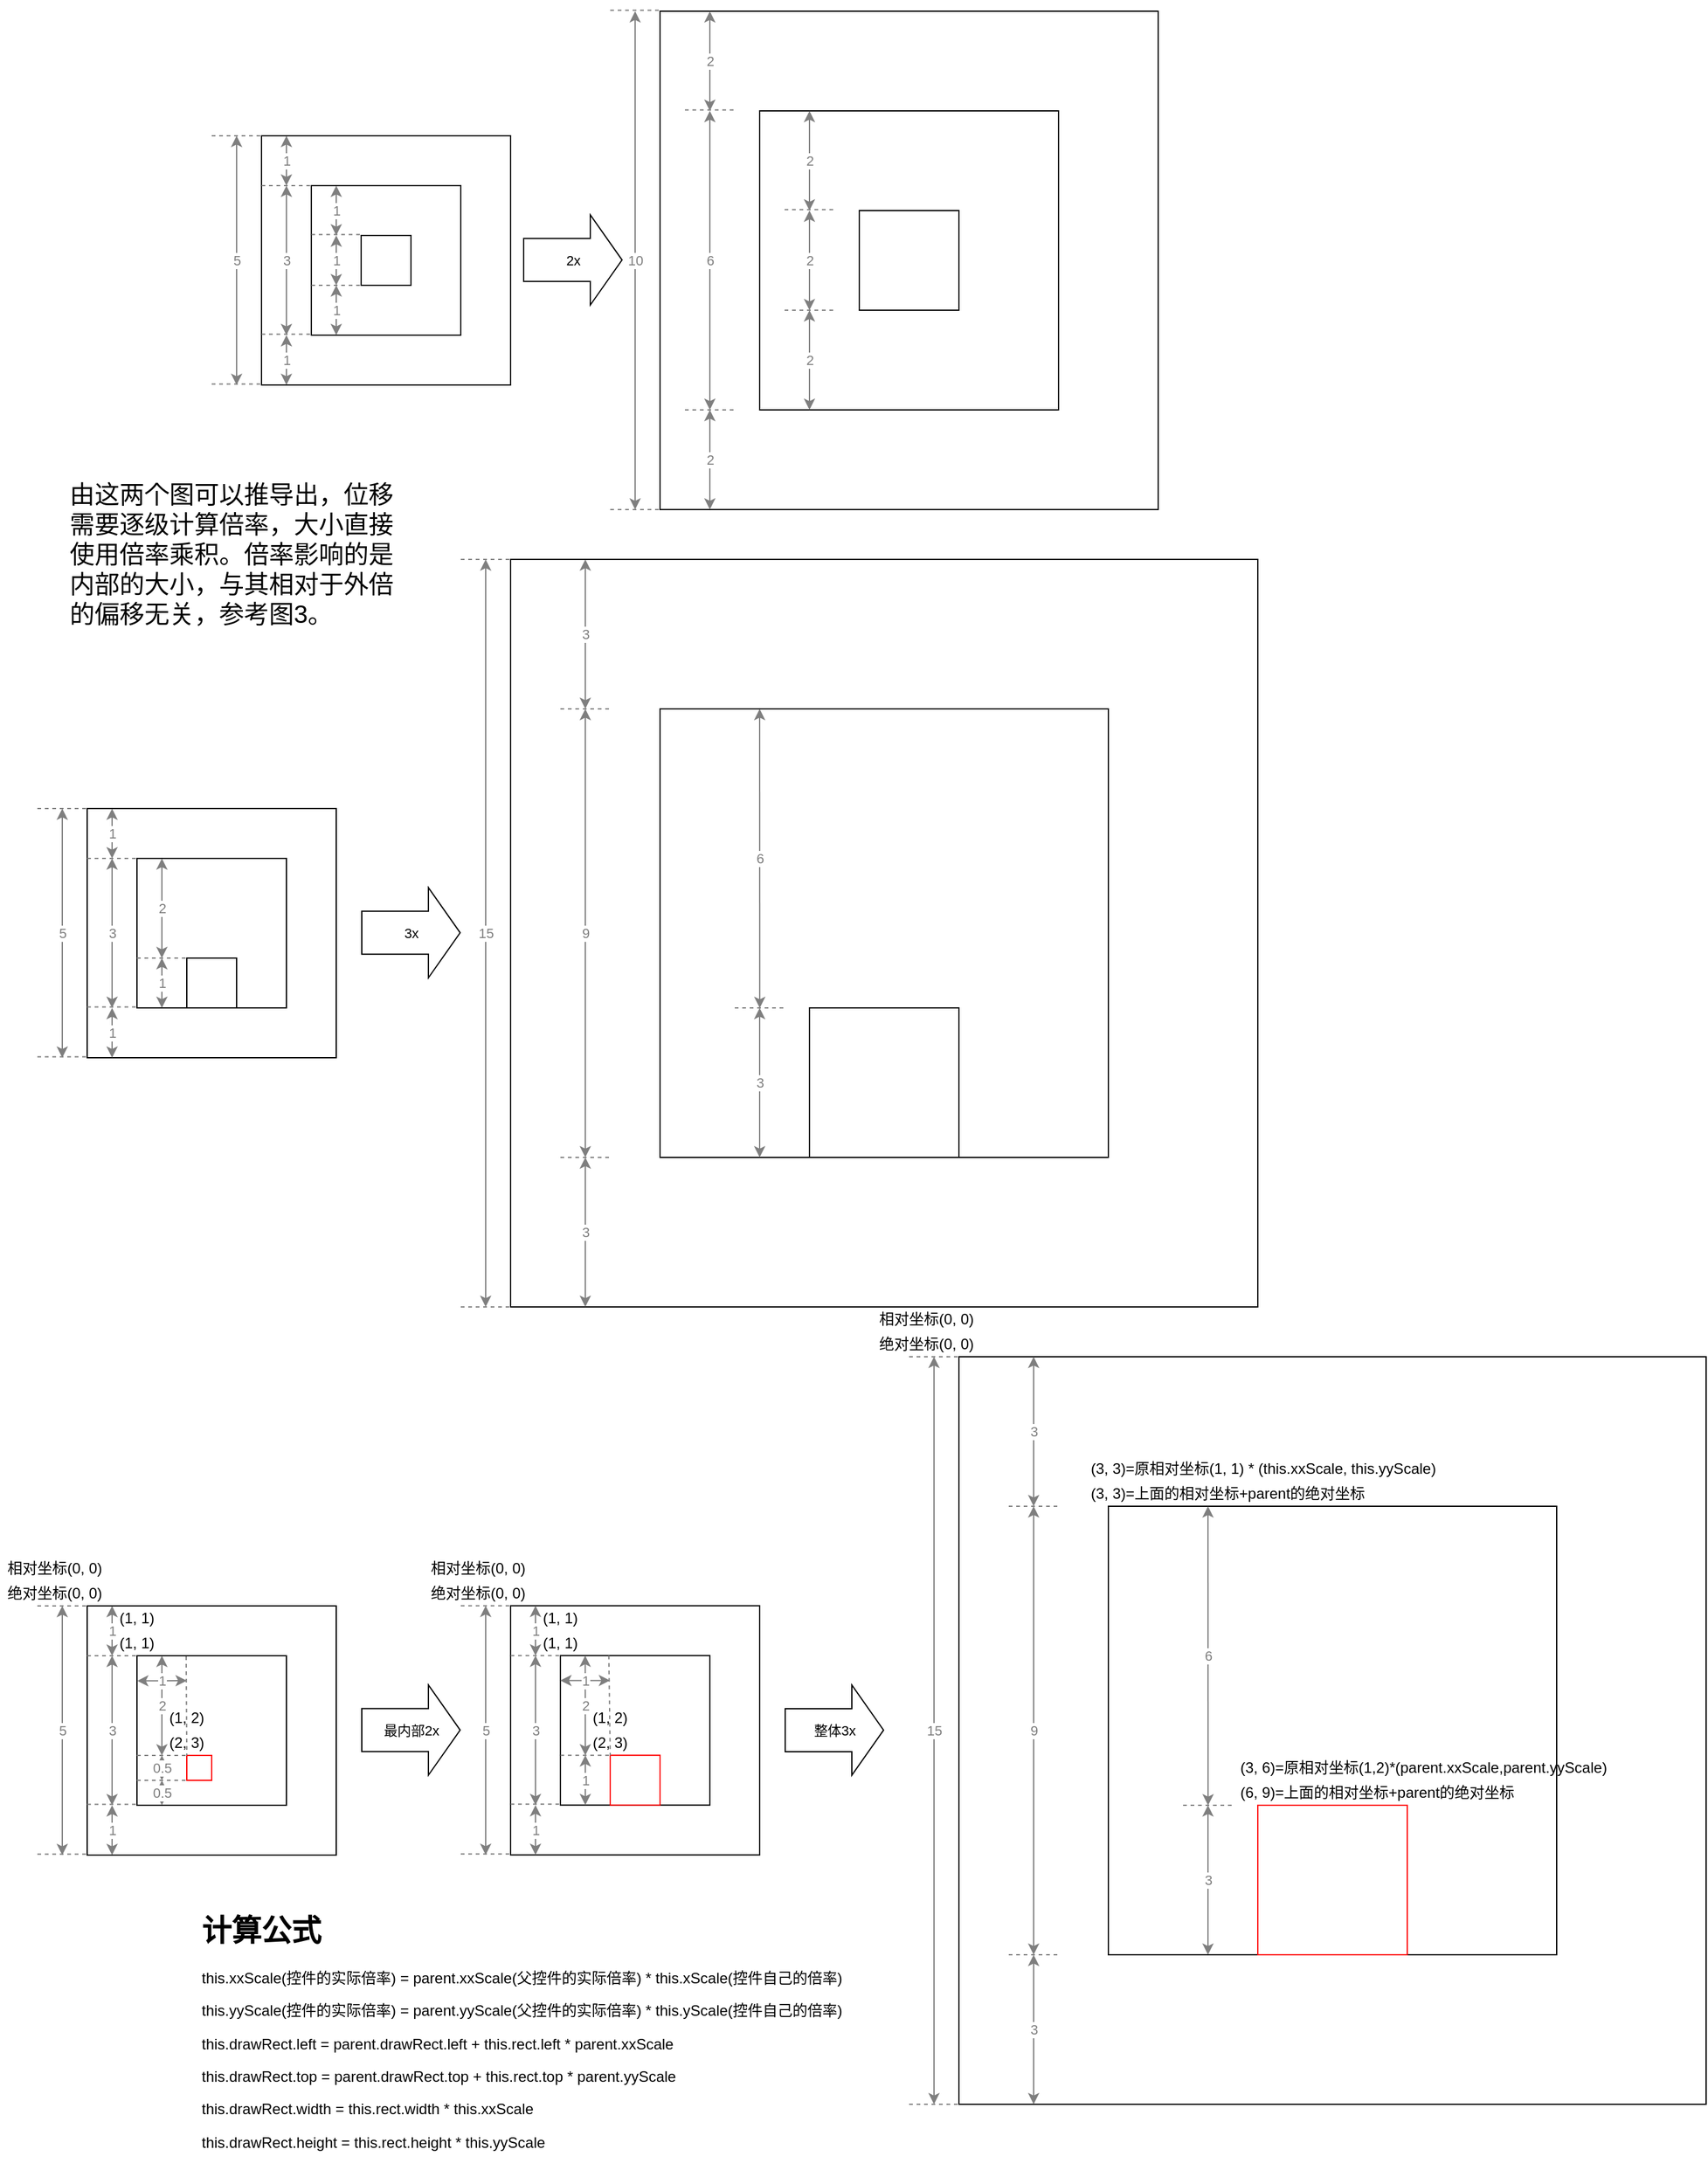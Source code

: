 <mxfile version="26.3.0">
  <diagram name="第 1 页" id="79MGuGvK0-20gmR4_mki">
    <mxGraphModel dx="2325" dy="1040" grid="1" gridSize="10" guides="1" tooltips="1" connect="1" arrows="1" fold="1" page="1" pageScale="1" pageWidth="827" pageHeight="1169" math="0" shadow="0">
      <root>
        <mxCell id="0" />
        <mxCell id="1" parent="0" />
        <mxCell id="V7w_PPkg34LAz0NQ4yCN-16" value="2x" style="shape=flexArrow;endArrow=classic;html=1;rounded=0;endWidth=36.908;endSize=8.166;width=34.483;" edge="1" parent="1">
          <mxGeometry width="50" height="50" relative="1" as="geometry">
            <mxPoint x="250" y="239.66" as="sourcePoint" />
            <mxPoint x="330" y="239.66" as="targetPoint" />
          </mxGeometry>
        </mxCell>
        <mxCell id="V7w_PPkg34LAz0NQ4yCN-38" value="" style="group" vertex="1" connectable="0" parent="1">
          <mxGeometry x="320" y="39.31" width="440" height="400.69" as="geometry" />
        </mxCell>
        <mxCell id="V7w_PPkg34LAz0NQ4yCN-9" value="" style="whiteSpace=wrap;html=1;aspect=fixed;fillColor=none;" vertex="1" parent="V7w_PPkg34LAz0NQ4yCN-38">
          <mxGeometry x="40" y="0.69" width="400" height="400" as="geometry" />
        </mxCell>
        <mxCell id="V7w_PPkg34LAz0NQ4yCN-8" value="" style="whiteSpace=wrap;html=1;aspect=fixed;fillColor=none;" vertex="1" parent="V7w_PPkg34LAz0NQ4yCN-38">
          <mxGeometry x="120" y="80.69" width="240" height="240" as="geometry" />
        </mxCell>
        <mxCell id="V7w_PPkg34LAz0NQ4yCN-7" value="" style="whiteSpace=wrap;html=1;aspect=fixed;" vertex="1" parent="V7w_PPkg34LAz0NQ4yCN-38">
          <mxGeometry x="200" y="160.69" width="80" height="80" as="geometry" />
        </mxCell>
        <mxCell id="V7w_PPkg34LAz0NQ4yCN-17" value="10" style="endArrow=classic;startArrow=classic;html=1;rounded=0;strokeColor=#7F7F7F;fontColor=#7F7F7F;" edge="1" parent="V7w_PPkg34LAz0NQ4yCN-38">
          <mxGeometry width="50" height="50" relative="1" as="geometry">
            <mxPoint x="20" y="400.69" as="sourcePoint" />
            <mxPoint x="20" y="0.69" as="targetPoint" />
          </mxGeometry>
        </mxCell>
        <mxCell id="V7w_PPkg34LAz0NQ4yCN-19" value="2" style="endArrow=classic;startArrow=classic;html=1;rounded=0;exitX=0.1;exitY=0.2;exitDx=0;exitDy=0;exitPerimeter=0;strokeColor=#7F7F7F;fontColor=#7F7F7F;" edge="1" parent="V7w_PPkg34LAz0NQ4yCN-38" source="V7w_PPkg34LAz0NQ4yCN-9">
          <mxGeometry width="50" height="50" relative="1" as="geometry">
            <mxPoint x="80" y="40.69" as="sourcePoint" />
            <mxPoint x="80" y="0.69" as="targetPoint" />
            <mxPoint as="offset" />
          </mxGeometry>
        </mxCell>
        <mxCell id="V7w_PPkg34LAz0NQ4yCN-20" value="6" style="endArrow=classic;startArrow=classic;html=1;rounded=0;exitX=0.1;exitY=0.8;exitDx=0;exitDy=0;exitPerimeter=0;strokeColor=#7F7F7F;fontColor=#7F7F7F;" edge="1" parent="V7w_PPkg34LAz0NQ4yCN-38" source="V7w_PPkg34LAz0NQ4yCN-9">
          <mxGeometry width="50" height="50" relative="1" as="geometry">
            <mxPoint x="80" y="200.69" as="sourcePoint" />
            <mxPoint x="80" y="80.69" as="targetPoint" />
          </mxGeometry>
        </mxCell>
        <mxCell id="V7w_PPkg34LAz0NQ4yCN-21" value="2" style="endArrow=classic;startArrow=classic;html=1;rounded=0;exitX=0.1;exitY=0.2;exitDx=0;exitDy=0;exitPerimeter=0;strokeColor=#7F7F7F;fontColor=#7F7F7F;" edge="1" parent="V7w_PPkg34LAz0NQ4yCN-38">
          <mxGeometry width="50" height="50" relative="1" as="geometry">
            <mxPoint x="80" y="400.69" as="sourcePoint" />
            <mxPoint x="80" y="320.69" as="targetPoint" />
            <mxPoint as="offset" />
          </mxGeometry>
        </mxCell>
        <mxCell id="V7w_PPkg34LAz0NQ4yCN-28" value="2" style="endArrow=classic;startArrow=classic;html=1;rounded=0;exitX=0.1;exitY=0.2;exitDx=0;exitDy=0;exitPerimeter=0;strokeColor=#7F7F7F;fontColor=#7F7F7F;" edge="1" parent="V7w_PPkg34LAz0NQ4yCN-38">
          <mxGeometry width="50" height="50" relative="1" as="geometry">
            <mxPoint x="160" y="160.69" as="sourcePoint" />
            <mxPoint x="160" y="80.69" as="targetPoint" />
            <mxPoint as="offset" />
          </mxGeometry>
        </mxCell>
        <mxCell id="V7w_PPkg34LAz0NQ4yCN-29" value="2" style="endArrow=classic;startArrow=classic;html=1;rounded=0;exitX=0.1;exitY=0.2;exitDx=0;exitDy=0;exitPerimeter=0;strokeColor=#7F7F7F;fontColor=#7F7F7F;" edge="1" parent="V7w_PPkg34LAz0NQ4yCN-38">
          <mxGeometry width="50" height="50" relative="1" as="geometry">
            <mxPoint x="160" y="320.69" as="sourcePoint" />
            <mxPoint x="160" y="240.69" as="targetPoint" />
            <mxPoint as="offset" />
          </mxGeometry>
        </mxCell>
        <mxCell id="V7w_PPkg34LAz0NQ4yCN-30" value="2" style="endArrow=classic;startArrow=classic;html=1;rounded=0;exitX=0.1;exitY=0.2;exitDx=0;exitDy=0;exitPerimeter=0;strokeColor=#7F7F7F;fontColor=#7F7F7F;" edge="1" parent="V7w_PPkg34LAz0NQ4yCN-38">
          <mxGeometry width="50" height="50" relative="1" as="geometry">
            <mxPoint x="160" y="240.69" as="sourcePoint" />
            <mxPoint x="160" y="160.69" as="targetPoint" />
            <mxPoint as="offset" />
          </mxGeometry>
        </mxCell>
        <mxCell id="V7w_PPkg34LAz0NQ4yCN-31" value="" style="endArrow=none;dashed=1;html=1;rounded=0;entryX=0;entryY=0;entryDx=0;entryDy=0;strokeColor=#7F7F7F;fontColor=#7F7F7F;" edge="1" parent="V7w_PPkg34LAz0NQ4yCN-38">
          <mxGeometry width="50" height="50" relative="1" as="geometry">
            <mxPoint as="sourcePoint" />
            <mxPoint x="40" as="targetPoint" />
          </mxGeometry>
        </mxCell>
        <mxCell id="V7w_PPkg34LAz0NQ4yCN-32" value="" style="endArrow=none;dashed=1;html=1;rounded=0;entryX=0;entryY=0;entryDx=0;entryDy=0;strokeColor=#7F7F7F;fontColor=#7F7F7F;" edge="1" parent="V7w_PPkg34LAz0NQ4yCN-38">
          <mxGeometry width="50" height="50" relative="1" as="geometry">
            <mxPoint y="400.69" as="sourcePoint" />
            <mxPoint x="40" y="400.69" as="targetPoint" />
          </mxGeometry>
        </mxCell>
        <mxCell id="V7w_PPkg34LAz0NQ4yCN-33" value="" style="endArrow=none;dashed=1;html=1;rounded=0;entryX=0;entryY=0;entryDx=0;entryDy=0;strokeColor=#7F7F7F;fontColor=#7F7F7F;" edge="1" parent="V7w_PPkg34LAz0NQ4yCN-38">
          <mxGeometry width="50" height="50" relative="1" as="geometry">
            <mxPoint x="60" y="320.69" as="sourcePoint" />
            <mxPoint x="100" y="320.69" as="targetPoint" />
          </mxGeometry>
        </mxCell>
        <mxCell id="V7w_PPkg34LAz0NQ4yCN-34" value="" style="endArrow=none;dashed=1;html=1;rounded=0;entryX=0;entryY=0;entryDx=0;entryDy=0;strokeColor=#7F7F7F;fontColor=#7F7F7F;" edge="1" parent="V7w_PPkg34LAz0NQ4yCN-38">
          <mxGeometry width="50" height="50" relative="1" as="geometry">
            <mxPoint x="60" y="80" as="sourcePoint" />
            <mxPoint x="100" y="80" as="targetPoint" />
          </mxGeometry>
        </mxCell>
        <mxCell id="V7w_PPkg34LAz0NQ4yCN-35" value="" style="endArrow=none;dashed=1;html=1;rounded=0;entryX=0;entryY=0;entryDx=0;entryDy=0;strokeColor=#7F7F7F;fontColor=#7F7F7F;" edge="1" parent="V7w_PPkg34LAz0NQ4yCN-38">
          <mxGeometry width="50" height="50" relative="1" as="geometry">
            <mxPoint x="140" y="160" as="sourcePoint" />
            <mxPoint x="180" y="160" as="targetPoint" />
          </mxGeometry>
        </mxCell>
        <mxCell id="V7w_PPkg34LAz0NQ4yCN-36" value="" style="endArrow=none;dashed=1;html=1;rounded=0;entryX=0;entryY=0;entryDx=0;entryDy=0;strokeColor=#7F7F7F;fontColor=#7F7F7F;" edge="1" parent="V7w_PPkg34LAz0NQ4yCN-38">
          <mxGeometry width="50" height="50" relative="1" as="geometry">
            <mxPoint x="140" y="240.69" as="sourcePoint" />
            <mxPoint x="180" y="240.69" as="targetPoint" />
          </mxGeometry>
        </mxCell>
        <mxCell id="V7w_PPkg34LAz0NQ4yCN-61" value="" style="group" vertex="1" connectable="0" parent="1">
          <mxGeometry x="-100" y="680" width="200" height="200" as="geometry" />
        </mxCell>
        <mxCell id="V7w_PPkg34LAz0NQ4yCN-42" value="" style="whiteSpace=wrap;html=1;aspect=fixed;fillColor=none;container=0;" vertex="1" parent="V7w_PPkg34LAz0NQ4yCN-61">
          <mxGeometry width="200" height="200" as="geometry" />
        </mxCell>
        <mxCell id="V7w_PPkg34LAz0NQ4yCN-41" value="" style="whiteSpace=wrap;html=1;aspect=fixed;fillColor=none;container=0;" vertex="1" parent="V7w_PPkg34LAz0NQ4yCN-61">
          <mxGeometry x="40" y="40" width="120" height="120" as="geometry" />
        </mxCell>
        <mxCell id="V7w_PPkg34LAz0NQ4yCN-40" value="" style="whiteSpace=wrap;html=1;aspect=fixed;container=0;" vertex="1" parent="V7w_PPkg34LAz0NQ4yCN-61">
          <mxGeometry x="80" y="120" width="40" height="40" as="geometry" />
        </mxCell>
        <mxCell id="V7w_PPkg34LAz0NQ4yCN-69" value="1" style="endArrow=classic;startArrow=classic;html=1;rounded=0;exitX=0.5;exitY=0.6;exitDx=0;exitDy=0;exitPerimeter=0;strokeColor=#7F7F7F;fontColor=#7F7F7F;" edge="1" parent="V7w_PPkg34LAz0NQ4yCN-61">
          <mxGeometry width="50" height="50" relative="1" as="geometry">
            <mxPoint x="20" y="40.0" as="sourcePoint" />
            <mxPoint x="20" as="targetPoint" />
            <mxPoint as="offset" />
          </mxGeometry>
        </mxCell>
        <mxCell id="V7w_PPkg34LAz0NQ4yCN-70" value="3" style="endArrow=classic;startArrow=classic;html=1;rounded=0;strokeColor=#7F7F7F;fontColor=#7F7F7F;" edge="1" parent="V7w_PPkg34LAz0NQ4yCN-61">
          <mxGeometry width="50" height="50" relative="1" as="geometry">
            <mxPoint x="20" y="160" as="sourcePoint" />
            <mxPoint x="20" y="40" as="targetPoint" />
          </mxGeometry>
        </mxCell>
        <mxCell id="V7w_PPkg34LAz0NQ4yCN-71" value="1" style="endArrow=classic;startArrow=classic;html=1;rounded=0;exitX=0.5;exitY=0.6;exitDx=0;exitDy=0;exitPerimeter=0;strokeColor=#7F7F7F;fontColor=#7F7F7F;" edge="1" parent="V7w_PPkg34LAz0NQ4yCN-61">
          <mxGeometry width="50" height="50" relative="1" as="geometry">
            <mxPoint x="20" y="200.0" as="sourcePoint" />
            <mxPoint x="20" y="160" as="targetPoint" />
            <mxPoint as="offset" />
          </mxGeometry>
        </mxCell>
        <mxCell id="V7w_PPkg34LAz0NQ4yCN-72" value="" style="endArrow=none;dashed=1;html=1;rounded=0;entryX=0;entryY=0;entryDx=0;entryDy=0;strokeColor=#7F7F7F;" edge="1" parent="V7w_PPkg34LAz0NQ4yCN-61">
          <mxGeometry width="50" height="50" relative="1" as="geometry">
            <mxPoint y="40" as="sourcePoint" />
            <mxPoint x="40" y="40" as="targetPoint" />
          </mxGeometry>
        </mxCell>
        <mxCell id="V7w_PPkg34LAz0NQ4yCN-73" value="" style="endArrow=none;dashed=1;html=1;rounded=0;entryX=0;entryY=0;entryDx=0;entryDy=0;strokeColor=#7F7F7F;" edge="1" parent="V7w_PPkg34LAz0NQ4yCN-61">
          <mxGeometry width="50" height="50" relative="1" as="geometry">
            <mxPoint y="159.31" as="sourcePoint" />
            <mxPoint x="40" y="159.31" as="targetPoint" />
          </mxGeometry>
        </mxCell>
        <mxCell id="V7w_PPkg34LAz0NQ4yCN-75" value="2" style="endArrow=classic;startArrow=classic;html=1;rounded=0;fontColor=#7F7F7F;strokeColor=#7F7F7F;" edge="1" parent="V7w_PPkg34LAz0NQ4yCN-61">
          <mxGeometry width="50" height="50" relative="1" as="geometry">
            <mxPoint x="60" y="120" as="sourcePoint" />
            <mxPoint x="60" y="40" as="targetPoint" />
            <mxPoint as="offset" />
          </mxGeometry>
        </mxCell>
        <mxCell id="V7w_PPkg34LAz0NQ4yCN-76" value="1" style="endArrow=classic;startArrow=classic;html=1;rounded=0;exitX=0.5;exitY=0.6;exitDx=0;exitDy=0;exitPerimeter=0;fontColor=#7F7F7F;strokeColor=#7F7F7F;" edge="1" parent="V7w_PPkg34LAz0NQ4yCN-61">
          <mxGeometry width="50" height="50" relative="1" as="geometry">
            <mxPoint x="60" y="160.0" as="sourcePoint" />
            <mxPoint x="60" y="120" as="targetPoint" />
            <mxPoint as="offset" />
          </mxGeometry>
        </mxCell>
        <mxCell id="V7w_PPkg34LAz0NQ4yCN-78" value="" style="endArrow=none;dashed=1;html=1;rounded=0;entryX=0;entryY=0;entryDx=0;entryDy=0;fontColor=#7F7F7F;strokeColor=#7F7F7F;" edge="1" parent="V7w_PPkg34LAz0NQ4yCN-61">
          <mxGeometry width="50" height="50" relative="1" as="geometry">
            <mxPoint x="40" y="120" as="sourcePoint" />
            <mxPoint x="80" y="120" as="targetPoint" />
          </mxGeometry>
        </mxCell>
        <mxCell id="V7w_PPkg34LAz0NQ4yCN-62" value="" style="group" vertex="1" connectable="0" parent="1">
          <mxGeometry x="240" y="480" width="600" height="600" as="geometry" />
        </mxCell>
        <mxCell id="V7w_PPkg34LAz0NQ4yCN-63" value="" style="whiteSpace=wrap;html=1;aspect=fixed;fillColor=none;container=0;" vertex="1" parent="V7w_PPkg34LAz0NQ4yCN-62">
          <mxGeometry width="600" height="600" as="geometry" />
        </mxCell>
        <mxCell id="V7w_PPkg34LAz0NQ4yCN-64" value="" style="whiteSpace=wrap;html=1;aspect=fixed;fillColor=none;container=0;" vertex="1" parent="V7w_PPkg34LAz0NQ4yCN-62">
          <mxGeometry x="120" y="120" width="360" height="360" as="geometry" />
        </mxCell>
        <mxCell id="V7w_PPkg34LAz0NQ4yCN-65" value="" style="whiteSpace=wrap;html=1;aspect=fixed;container=0;" vertex="1" parent="V7w_PPkg34LAz0NQ4yCN-62">
          <mxGeometry x="240" y="360" width="120" height="120" as="geometry" />
        </mxCell>
        <mxCell id="V7w_PPkg34LAz0NQ4yCN-83" value="" style="endArrow=none;dashed=1;html=1;rounded=0;entryX=0;entryY=0;entryDx=0;entryDy=0;strokeColor=#7F7F7F;" edge="1" parent="V7w_PPkg34LAz0NQ4yCN-62">
          <mxGeometry width="50" height="50" relative="1" as="geometry">
            <mxPoint x="40" y="120" as="sourcePoint" />
            <mxPoint x="80" y="120" as="targetPoint" />
          </mxGeometry>
        </mxCell>
        <mxCell id="V7w_PPkg34LAz0NQ4yCN-84" value="3" style="endArrow=classic;startArrow=classic;html=1;rounded=0;strokeColor=#7F7F7F;fontColor=#7F7F7F;" edge="1" parent="V7w_PPkg34LAz0NQ4yCN-62">
          <mxGeometry width="50" height="50" relative="1" as="geometry">
            <mxPoint x="60" y="120" as="sourcePoint" />
            <mxPoint x="60" as="targetPoint" />
          </mxGeometry>
        </mxCell>
        <mxCell id="V7w_PPkg34LAz0NQ4yCN-85" value="" style="endArrow=none;dashed=1;html=1;rounded=0;entryX=0;entryY=0;entryDx=0;entryDy=0;strokeColor=#7F7F7F;" edge="1" parent="V7w_PPkg34LAz0NQ4yCN-62">
          <mxGeometry width="50" height="50" relative="1" as="geometry">
            <mxPoint x="40" y="480" as="sourcePoint" />
            <mxPoint x="80" y="480" as="targetPoint" />
          </mxGeometry>
        </mxCell>
        <mxCell id="V7w_PPkg34LAz0NQ4yCN-86" value="3" style="endArrow=classic;startArrow=classic;html=1;rounded=0;strokeColor=#7F7F7F;fontColor=#7F7F7F;" edge="1" parent="V7w_PPkg34LAz0NQ4yCN-62">
          <mxGeometry width="50" height="50" relative="1" as="geometry">
            <mxPoint x="60" y="600" as="sourcePoint" />
            <mxPoint x="60" y="480" as="targetPoint" />
          </mxGeometry>
        </mxCell>
        <mxCell id="V7w_PPkg34LAz0NQ4yCN-87" value="9" style="endArrow=classic;startArrow=classic;html=1;rounded=0;strokeColor=#7F7F7F;fontColor=#7F7F7F;" edge="1" parent="V7w_PPkg34LAz0NQ4yCN-62">
          <mxGeometry width="50" height="50" relative="1" as="geometry">
            <mxPoint x="60" y="480" as="sourcePoint" />
            <mxPoint x="60" y="120" as="targetPoint" />
          </mxGeometry>
        </mxCell>
        <mxCell id="V7w_PPkg34LAz0NQ4yCN-88" value="6" style="endArrow=classic;startArrow=classic;html=1;rounded=0;fontColor=#7F7F7F;strokeColor=#7F7F7F;exitX=0.278;exitY=0.667;exitDx=0;exitDy=0;exitPerimeter=0;" edge="1" parent="V7w_PPkg34LAz0NQ4yCN-62">
          <mxGeometry width="50" height="50" relative="1" as="geometry">
            <mxPoint x="200.08" y="360.12" as="sourcePoint" />
            <mxPoint x="200" y="120" as="targetPoint" />
            <mxPoint as="offset" />
          </mxGeometry>
        </mxCell>
        <mxCell id="V7w_PPkg34LAz0NQ4yCN-89" value="" style="endArrow=none;dashed=1;html=1;rounded=0;entryX=0;entryY=0;entryDx=0;entryDy=0;strokeColor=#7F7F7F;" edge="1" parent="V7w_PPkg34LAz0NQ4yCN-62">
          <mxGeometry width="50" height="50" relative="1" as="geometry">
            <mxPoint x="180" y="360" as="sourcePoint" />
            <mxPoint x="220" y="360" as="targetPoint" />
          </mxGeometry>
        </mxCell>
        <mxCell id="V7w_PPkg34LAz0NQ4yCN-91" value="3" style="endArrow=classic;startArrow=classic;html=1;rounded=0;strokeColor=#7F7F7F;fontColor=#7F7F7F;" edge="1" parent="V7w_PPkg34LAz0NQ4yCN-62">
          <mxGeometry width="50" height="50" relative="1" as="geometry">
            <mxPoint x="200" y="480" as="sourcePoint" />
            <mxPoint x="200" y="360" as="targetPoint" />
          </mxGeometry>
        </mxCell>
        <mxCell id="V7w_PPkg34LAz0NQ4yCN-2" value="" style="whiteSpace=wrap;html=1;aspect=fixed;" vertex="1" parent="1">
          <mxGeometry x="120" y="220" width="40" height="40" as="geometry" />
        </mxCell>
        <mxCell id="V7w_PPkg34LAz0NQ4yCN-3" value="" style="whiteSpace=wrap;html=1;aspect=fixed;fillColor=none;" vertex="1" parent="1">
          <mxGeometry x="80" y="180" width="120" height="120" as="geometry" />
        </mxCell>
        <mxCell id="V7w_PPkg34LAz0NQ4yCN-4" value="" style="whiteSpace=wrap;html=1;aspect=fixed;fillColor=none;" vertex="1" parent="1">
          <mxGeometry x="40" y="140" width="200" height="200" as="geometry" />
        </mxCell>
        <mxCell id="V7w_PPkg34LAz0NQ4yCN-5" value="1" style="endArrow=classic;startArrow=classic;html=1;rounded=0;exitX=0.5;exitY=0.6;exitDx=0;exitDy=0;exitPerimeter=0;strokeColor=#7F7F7F;fontColor=#7F7F7F;" edge="1" parent="1">
          <mxGeometry width="50" height="50" relative="1" as="geometry">
            <mxPoint x="60" y="180.0" as="sourcePoint" />
            <mxPoint x="60" y="140" as="targetPoint" />
            <mxPoint as="offset" />
          </mxGeometry>
        </mxCell>
        <mxCell id="V7w_PPkg34LAz0NQ4yCN-10" value="5" style="endArrow=classic;startArrow=classic;html=1;rounded=0;strokeColor=#7F7F7F;fontColor=#7F7F7F;" edge="1" parent="1">
          <mxGeometry width="50" height="50" relative="1" as="geometry">
            <mxPoint x="20" y="340" as="sourcePoint" />
            <mxPoint x="20" y="140" as="targetPoint" />
          </mxGeometry>
        </mxCell>
        <mxCell id="V7w_PPkg34LAz0NQ4yCN-11" value="3" style="endArrow=classic;startArrow=classic;html=1;rounded=0;strokeColor=#7F7F7F;fontColor=#7F7F7F;" edge="1" parent="1">
          <mxGeometry width="50" height="50" relative="1" as="geometry">
            <mxPoint x="60" y="300" as="sourcePoint" />
            <mxPoint x="60" y="180" as="targetPoint" />
          </mxGeometry>
        </mxCell>
        <mxCell id="V7w_PPkg34LAz0NQ4yCN-12" value="1" style="endArrow=classic;startArrow=classic;html=1;rounded=0;exitX=0.5;exitY=0.6;exitDx=0;exitDy=0;exitPerimeter=0;strokeColor=#7F7F7F;fontColor=#7F7F7F;" edge="1" parent="1">
          <mxGeometry width="50" height="50" relative="1" as="geometry">
            <mxPoint x="60" y="340.0" as="sourcePoint" />
            <mxPoint x="60" y="300" as="targetPoint" />
            <mxPoint as="offset" />
          </mxGeometry>
        </mxCell>
        <mxCell id="V7w_PPkg34LAz0NQ4yCN-13" value="1" style="endArrow=classic;startArrow=classic;html=1;rounded=0;exitX=0.5;exitY=0.6;exitDx=0;exitDy=0;exitPerimeter=0;fontColor=#7F7F7F;strokeColor=#7F7F7F;" edge="1" parent="1">
          <mxGeometry width="50" height="50" relative="1" as="geometry">
            <mxPoint x="100" y="220.0" as="sourcePoint" />
            <mxPoint x="100" y="180" as="targetPoint" />
            <mxPoint as="offset" />
          </mxGeometry>
        </mxCell>
        <mxCell id="V7w_PPkg34LAz0NQ4yCN-14" value="1" style="endArrow=classic;startArrow=classic;html=1;rounded=0;exitX=0.5;exitY=0.6;exitDx=0;exitDy=0;exitPerimeter=0;fontColor=#7F7F7F;strokeColor=#7F7F7F;" edge="1" parent="1">
          <mxGeometry width="50" height="50" relative="1" as="geometry">
            <mxPoint x="100" y="260.0" as="sourcePoint" />
            <mxPoint x="100" y="220" as="targetPoint" />
            <mxPoint as="offset" />
          </mxGeometry>
        </mxCell>
        <mxCell id="V7w_PPkg34LAz0NQ4yCN-15" value="1" style="endArrow=classic;startArrow=classic;html=1;rounded=0;exitX=0.5;exitY=0.6;exitDx=0;exitDy=0;exitPerimeter=0;fontColor=#7F7F7F;strokeColor=#7F7F7F;" edge="1" parent="1">
          <mxGeometry width="50" height="50" relative="1" as="geometry">
            <mxPoint x="100" y="300.0" as="sourcePoint" />
            <mxPoint x="100" y="260" as="targetPoint" />
            <mxPoint as="offset" />
          </mxGeometry>
        </mxCell>
        <mxCell id="V7w_PPkg34LAz0NQ4yCN-22" value="" style="endArrow=none;dashed=1;html=1;rounded=0;entryX=0;entryY=0;entryDx=0;entryDy=0;strokeColor=#7F7F7F;" edge="1" parent="1" target="V7w_PPkg34LAz0NQ4yCN-4">
          <mxGeometry width="50" height="50" relative="1" as="geometry">
            <mxPoint y="140" as="sourcePoint" />
            <mxPoint x="50" y="90" as="targetPoint" />
          </mxGeometry>
        </mxCell>
        <mxCell id="V7w_PPkg34LAz0NQ4yCN-23" value="" style="endArrow=none;dashed=1;html=1;rounded=0;entryX=0;entryY=0;entryDx=0;entryDy=0;strokeColor=#7F7F7F;" edge="1" parent="1">
          <mxGeometry width="50" height="50" relative="1" as="geometry">
            <mxPoint y="339.31" as="sourcePoint" />
            <mxPoint x="40" y="339.31" as="targetPoint" />
          </mxGeometry>
        </mxCell>
        <mxCell id="V7w_PPkg34LAz0NQ4yCN-24" value="" style="endArrow=none;dashed=1;html=1;rounded=0;entryX=0;entryY=0;entryDx=0;entryDy=0;strokeColor=#7F7F7F;" edge="1" parent="1">
          <mxGeometry width="50" height="50" relative="1" as="geometry">
            <mxPoint x="40" y="180" as="sourcePoint" />
            <mxPoint x="80" y="180" as="targetPoint" />
          </mxGeometry>
        </mxCell>
        <mxCell id="V7w_PPkg34LAz0NQ4yCN-25" value="" style="endArrow=none;dashed=1;html=1;rounded=0;entryX=0;entryY=0;entryDx=0;entryDy=0;strokeColor=#7F7F7F;" edge="1" parent="1">
          <mxGeometry width="50" height="50" relative="1" as="geometry">
            <mxPoint x="40" y="299.31" as="sourcePoint" />
            <mxPoint x="80" y="299.31" as="targetPoint" />
          </mxGeometry>
        </mxCell>
        <mxCell id="V7w_PPkg34LAz0NQ4yCN-26" value="" style="endArrow=none;dashed=1;html=1;rounded=0;entryX=0;entryY=0;entryDx=0;entryDy=0;fontColor=#7F7F7F;strokeColor=#7F7F7F;" edge="1" parent="1">
          <mxGeometry width="50" height="50" relative="1" as="geometry">
            <mxPoint x="80" y="219.31" as="sourcePoint" />
            <mxPoint x="120" y="219.31" as="targetPoint" />
          </mxGeometry>
        </mxCell>
        <mxCell id="V7w_PPkg34LAz0NQ4yCN-27" value="" style="endArrow=none;dashed=1;html=1;rounded=0;entryX=0;entryY=0;entryDx=0;entryDy=0;fontColor=#7F7F7F;strokeColor=#7F7F7F;" edge="1" parent="1">
          <mxGeometry width="50" height="50" relative="1" as="geometry">
            <mxPoint x="80" y="260" as="sourcePoint" />
            <mxPoint x="120" y="260" as="targetPoint" />
          </mxGeometry>
        </mxCell>
        <mxCell id="V7w_PPkg34LAz0NQ4yCN-66" value="15" style="endArrow=classic;startArrow=classic;html=1;rounded=0;strokeColor=#7F7F7F;fontColor=#7F7F7F;" edge="1" parent="1">
          <mxGeometry width="50" height="50" relative="1" as="geometry">
            <mxPoint x="220" y="1080" as="sourcePoint" />
            <mxPoint x="220" y="480" as="targetPoint" />
          </mxGeometry>
        </mxCell>
        <mxCell id="V7w_PPkg34LAz0NQ4yCN-67" value="" style="endArrow=none;dashed=1;html=1;rounded=0;entryX=0;entryY=0;entryDx=0;entryDy=0;strokeColor=#7F7F7F;" edge="1" parent="1">
          <mxGeometry width="50" height="50" relative="1" as="geometry">
            <mxPoint x="200" y="480" as="sourcePoint" />
            <mxPoint x="240" y="480" as="targetPoint" />
          </mxGeometry>
        </mxCell>
        <mxCell id="V7w_PPkg34LAz0NQ4yCN-68" value="" style="endArrow=none;dashed=1;html=1;rounded=0;entryX=0;entryY=0;entryDx=0;entryDy=0;strokeColor=#7F7F7F;" edge="1" parent="1">
          <mxGeometry width="50" height="50" relative="1" as="geometry">
            <mxPoint x="200" y="1080" as="sourcePoint" />
            <mxPoint x="240" y="1080" as="targetPoint" />
          </mxGeometry>
        </mxCell>
        <mxCell id="V7w_PPkg34LAz0NQ4yCN-79" value="3x" style="shape=flexArrow;endArrow=classic;html=1;rounded=0;endWidth=36.908;endSize=8.166;width=34.483;" edge="1" parent="1">
          <mxGeometry width="50" height="50" relative="1" as="geometry">
            <mxPoint x="120" y="779.66" as="sourcePoint" />
            <mxPoint x="200" y="779.66" as="targetPoint" />
          </mxGeometry>
        </mxCell>
        <mxCell id="V7w_PPkg34LAz0NQ4yCN-80" value="5" style="endArrow=classic;startArrow=classic;html=1;rounded=0;strokeColor=#7F7F7F;fontColor=#7F7F7F;" edge="1" parent="1">
          <mxGeometry width="50" height="50" relative="1" as="geometry">
            <mxPoint x="-120" y="880" as="sourcePoint" />
            <mxPoint x="-120" y="680" as="targetPoint" />
          </mxGeometry>
        </mxCell>
        <mxCell id="V7w_PPkg34LAz0NQ4yCN-81" value="" style="endArrow=none;dashed=1;html=1;rounded=0;entryX=0;entryY=0;entryDx=0;entryDy=0;strokeColor=#7F7F7F;" edge="1" parent="1">
          <mxGeometry width="50" height="50" relative="1" as="geometry">
            <mxPoint x="-140" y="680" as="sourcePoint" />
            <mxPoint x="-100" y="680" as="targetPoint" />
          </mxGeometry>
        </mxCell>
        <mxCell id="V7w_PPkg34LAz0NQ4yCN-82" value="" style="endArrow=none;dashed=1;html=1;rounded=0;entryX=0;entryY=0;entryDx=0;entryDy=0;strokeColor=#7F7F7F;" edge="1" parent="1">
          <mxGeometry width="50" height="50" relative="1" as="geometry">
            <mxPoint x="-140" y="879.31" as="sourcePoint" />
            <mxPoint x="-100" y="879.31" as="targetPoint" />
          </mxGeometry>
        </mxCell>
        <mxCell id="V7w_PPkg34LAz0NQ4yCN-92" value="由这两个图可以推导出，位移需要逐级计算倍率，大小直接使用倍率乘积。倍率影响的是内部的大小，与其相对于外倍的偏移无关，参考图3。" style="text;strokeColor=none;fillColor=none;align=left;verticalAlign=middle;spacingLeft=4;spacingRight=4;overflow=hidden;points=[[0,0.5],[1,0.5]];portConstraint=eastwest;rotatable=0;whiteSpace=wrap;html=1;fontSize=20;" vertex="1" parent="1">
          <mxGeometry x="-120" y="410" width="270" height="130" as="geometry" />
        </mxCell>
        <mxCell id="V7w_PPkg34LAz0NQ4yCN-93" value="" style="group" vertex="1" connectable="0" parent="1">
          <mxGeometry x="-100" y="1320" width="200" height="200" as="geometry" />
        </mxCell>
        <mxCell id="V7w_PPkg34LAz0NQ4yCN-94" value="" style="whiteSpace=wrap;html=1;aspect=fixed;fillColor=none;container=0;" vertex="1" parent="V7w_PPkg34LAz0NQ4yCN-93">
          <mxGeometry width="200" height="200" as="geometry" />
        </mxCell>
        <mxCell id="V7w_PPkg34LAz0NQ4yCN-95" value="" style="whiteSpace=wrap;html=1;aspect=fixed;fillColor=none;container=0;" vertex="1" parent="V7w_PPkg34LAz0NQ4yCN-93">
          <mxGeometry x="40" y="40" width="120" height="120" as="geometry" />
        </mxCell>
        <mxCell id="V7w_PPkg34LAz0NQ4yCN-96" value="" style="whiteSpace=wrap;html=1;aspect=fixed;container=0;strokeColor=#FF0000;" vertex="1" parent="V7w_PPkg34LAz0NQ4yCN-93">
          <mxGeometry x="80" y="120" width="20" height="20" as="geometry" />
        </mxCell>
        <mxCell id="V7w_PPkg34LAz0NQ4yCN-97" value="1" style="endArrow=classic;startArrow=classic;html=1;rounded=0;exitX=0.5;exitY=0.6;exitDx=0;exitDy=0;exitPerimeter=0;strokeColor=#7F7F7F;fontColor=#7F7F7F;" edge="1" parent="V7w_PPkg34LAz0NQ4yCN-93">
          <mxGeometry width="50" height="50" relative="1" as="geometry">
            <mxPoint x="20" y="40.0" as="sourcePoint" />
            <mxPoint x="20" as="targetPoint" />
            <mxPoint as="offset" />
          </mxGeometry>
        </mxCell>
        <mxCell id="V7w_PPkg34LAz0NQ4yCN-98" value="3" style="endArrow=classic;startArrow=classic;html=1;rounded=0;strokeColor=#7F7F7F;fontColor=#7F7F7F;" edge="1" parent="V7w_PPkg34LAz0NQ4yCN-93">
          <mxGeometry width="50" height="50" relative="1" as="geometry">
            <mxPoint x="20" y="160" as="sourcePoint" />
            <mxPoint x="20" y="40" as="targetPoint" />
          </mxGeometry>
        </mxCell>
        <mxCell id="V7w_PPkg34LAz0NQ4yCN-99" value="1" style="endArrow=classic;startArrow=classic;html=1;rounded=0;exitX=0.5;exitY=0.6;exitDx=0;exitDy=0;exitPerimeter=0;strokeColor=#7F7F7F;fontColor=#7F7F7F;" edge="1" parent="V7w_PPkg34LAz0NQ4yCN-93">
          <mxGeometry width="50" height="50" relative="1" as="geometry">
            <mxPoint x="20" y="200.0" as="sourcePoint" />
            <mxPoint x="20" y="160" as="targetPoint" />
            <mxPoint as="offset" />
          </mxGeometry>
        </mxCell>
        <mxCell id="V7w_PPkg34LAz0NQ4yCN-100" value="" style="endArrow=none;dashed=1;html=1;rounded=0;entryX=0;entryY=0;entryDx=0;entryDy=0;strokeColor=#7F7F7F;" edge="1" parent="V7w_PPkg34LAz0NQ4yCN-93">
          <mxGeometry width="50" height="50" relative="1" as="geometry">
            <mxPoint y="40" as="sourcePoint" />
            <mxPoint x="40" y="40" as="targetPoint" />
          </mxGeometry>
        </mxCell>
        <mxCell id="V7w_PPkg34LAz0NQ4yCN-101" value="" style="endArrow=none;dashed=1;html=1;rounded=0;entryX=0;entryY=0;entryDx=0;entryDy=0;strokeColor=#7F7F7F;" edge="1" parent="V7w_PPkg34LAz0NQ4yCN-93">
          <mxGeometry width="50" height="50" relative="1" as="geometry">
            <mxPoint y="159.31" as="sourcePoint" />
            <mxPoint x="40" y="159.31" as="targetPoint" />
          </mxGeometry>
        </mxCell>
        <mxCell id="V7w_PPkg34LAz0NQ4yCN-102" value="2" style="endArrow=classic;startArrow=classic;html=1;rounded=0;fontColor=#7F7F7F;strokeColor=#7F7F7F;" edge="1" parent="V7w_PPkg34LAz0NQ4yCN-93">
          <mxGeometry width="50" height="50" relative="1" as="geometry">
            <mxPoint x="60" y="120" as="sourcePoint" />
            <mxPoint x="60" y="40" as="targetPoint" />
            <mxPoint as="offset" />
          </mxGeometry>
        </mxCell>
        <mxCell id="V7w_PPkg34LAz0NQ4yCN-103" value="0.5" style="endArrow=classic;startArrow=classic;html=1;rounded=0;fontColor=#7F7F7F;strokeColor=#7F7F7F;" edge="1" parent="V7w_PPkg34LAz0NQ4yCN-93">
          <mxGeometry width="50" height="50" relative="1" as="geometry">
            <mxPoint x="60" y="140" as="sourcePoint" />
            <mxPoint x="60" y="120" as="targetPoint" />
            <mxPoint as="offset" />
          </mxGeometry>
        </mxCell>
        <mxCell id="V7w_PPkg34LAz0NQ4yCN-104" value="" style="endArrow=none;dashed=1;html=1;rounded=0;entryX=0;entryY=0;entryDx=0;entryDy=0;fontColor=#7F7F7F;strokeColor=#7F7F7F;" edge="1" parent="V7w_PPkg34LAz0NQ4yCN-93">
          <mxGeometry width="50" height="50" relative="1" as="geometry">
            <mxPoint x="40" y="120" as="sourcePoint" />
            <mxPoint x="80" y="120" as="targetPoint" />
          </mxGeometry>
        </mxCell>
        <mxCell id="V7w_PPkg34LAz0NQ4yCN-140" value="" style="endArrow=none;dashed=1;html=1;rounded=0;entryX=0;entryY=0;entryDx=0;entryDy=0;fontColor=#7F7F7F;strokeColor=#7F7F7F;" edge="1" parent="V7w_PPkg34LAz0NQ4yCN-93">
          <mxGeometry width="50" height="50" relative="1" as="geometry">
            <mxPoint x="40" y="140" as="sourcePoint" />
            <mxPoint x="80" y="140" as="targetPoint" />
          </mxGeometry>
        </mxCell>
        <mxCell id="V7w_PPkg34LAz0NQ4yCN-141" value="0.5" style="endArrow=classic;startArrow=classic;html=1;rounded=0;exitX=0.5;exitY=0.6;exitDx=0;exitDy=0;exitPerimeter=0;fontColor=#7F7F7F;strokeColor=#7F7F7F;" edge="1" parent="V7w_PPkg34LAz0NQ4yCN-93">
          <mxGeometry width="50" height="50" relative="1" as="geometry">
            <mxPoint x="60" y="160" as="sourcePoint" />
            <mxPoint x="60" y="140" as="targetPoint" />
            <mxPoint as="offset" />
          </mxGeometry>
        </mxCell>
        <mxCell id="V7w_PPkg34LAz0NQ4yCN-142" value="" style="endArrow=none;dashed=1;html=1;rounded=0;entryX=0;entryY=0;entryDx=0;entryDy=0;fontColor=#7F7F7F;strokeColor=#7F7F7F;exitX=0.329;exitY=0.004;exitDx=0;exitDy=0;exitPerimeter=0;" edge="1" parent="V7w_PPkg34LAz0NQ4yCN-93" source="V7w_PPkg34LAz0NQ4yCN-95" target="V7w_PPkg34LAz0NQ4yCN-96">
          <mxGeometry width="50" height="50" relative="1" as="geometry">
            <mxPoint x="70" y="90" as="sourcePoint" />
            <mxPoint x="110" y="90" as="targetPoint" />
          </mxGeometry>
        </mxCell>
        <mxCell id="V7w_PPkg34LAz0NQ4yCN-156" value="(1, 1)" style="text;strokeColor=none;fillColor=none;align=left;verticalAlign=middle;spacingLeft=4;spacingRight=4;overflow=hidden;points=[[0,0.5],[1,0.5]];portConstraint=eastwest;rotatable=0;whiteSpace=wrap;html=1;fontSize=12;" vertex="1" parent="V7w_PPkg34LAz0NQ4yCN-93">
          <mxGeometry x="20" y="20" width="50" height="20" as="geometry" />
        </mxCell>
        <mxCell id="V7w_PPkg34LAz0NQ4yCN-158" value="(2, 3)" style="text;strokeColor=none;fillColor=none;align=left;verticalAlign=middle;spacingLeft=4;spacingRight=4;overflow=hidden;points=[[0,0.5],[1,0.5]];portConstraint=eastwest;rotatable=0;whiteSpace=wrap;html=1;fontSize=12;" vertex="1" parent="V7w_PPkg34LAz0NQ4yCN-93">
          <mxGeometry x="60" y="100" width="50" height="20" as="geometry" />
        </mxCell>
        <mxCell id="V7w_PPkg34LAz0NQ4yCN-178" value="(1, 1)" style="text;strokeColor=none;fillColor=none;align=left;verticalAlign=middle;spacingLeft=4;spacingRight=4;overflow=hidden;points=[[0,0.5],[1,0.5]];portConstraint=eastwest;rotatable=0;whiteSpace=wrap;html=1;fontSize=12;" vertex="1" parent="V7w_PPkg34LAz0NQ4yCN-93">
          <mxGeometry x="20" width="50" height="20" as="geometry" />
        </mxCell>
        <mxCell id="V7w_PPkg34LAz0NQ4yCN-179" value="(1, 2)" style="text;strokeColor=none;fillColor=none;align=left;verticalAlign=middle;spacingLeft=4;spacingRight=4;overflow=hidden;points=[[0,0.5],[1,0.5]];portConstraint=eastwest;rotatable=0;whiteSpace=wrap;html=1;fontSize=12;" vertex="1" parent="V7w_PPkg34LAz0NQ4yCN-93">
          <mxGeometry x="60" y="80" width="50" height="20" as="geometry" />
        </mxCell>
        <mxCell id="V7w_PPkg34LAz0NQ4yCN-105" value="" style="group" vertex="1" connectable="0" parent="1">
          <mxGeometry x="600" y="1120" width="600" height="600" as="geometry" />
        </mxCell>
        <mxCell id="V7w_PPkg34LAz0NQ4yCN-106" value="" style="whiteSpace=wrap;html=1;aspect=fixed;fillColor=none;container=0;" vertex="1" parent="V7w_PPkg34LAz0NQ4yCN-105">
          <mxGeometry width="600" height="600" as="geometry" />
        </mxCell>
        <mxCell id="V7w_PPkg34LAz0NQ4yCN-107" value="" style="whiteSpace=wrap;html=1;aspect=fixed;fillColor=none;container=0;" vertex="1" parent="V7w_PPkg34LAz0NQ4yCN-105">
          <mxGeometry x="120" y="120" width="360" height="360" as="geometry" />
        </mxCell>
        <mxCell id="V7w_PPkg34LAz0NQ4yCN-108" value="" style="whiteSpace=wrap;html=1;aspect=fixed;container=0;strokeColor=#FF0000;" vertex="1" parent="V7w_PPkg34LAz0NQ4yCN-105">
          <mxGeometry x="240" y="360" width="120" height="120" as="geometry" />
        </mxCell>
        <mxCell id="V7w_PPkg34LAz0NQ4yCN-109" value="" style="endArrow=none;dashed=1;html=1;rounded=0;entryX=0;entryY=0;entryDx=0;entryDy=0;strokeColor=#7F7F7F;" edge="1" parent="V7w_PPkg34LAz0NQ4yCN-105">
          <mxGeometry width="50" height="50" relative="1" as="geometry">
            <mxPoint x="40" y="120" as="sourcePoint" />
            <mxPoint x="80" y="120" as="targetPoint" />
          </mxGeometry>
        </mxCell>
        <mxCell id="V7w_PPkg34LAz0NQ4yCN-110" value="3" style="endArrow=classic;startArrow=classic;html=1;rounded=0;strokeColor=#7F7F7F;fontColor=#7F7F7F;" edge="1" parent="V7w_PPkg34LAz0NQ4yCN-105">
          <mxGeometry width="50" height="50" relative="1" as="geometry">
            <mxPoint x="60" y="120" as="sourcePoint" />
            <mxPoint x="60" as="targetPoint" />
          </mxGeometry>
        </mxCell>
        <mxCell id="V7w_PPkg34LAz0NQ4yCN-111" value="" style="endArrow=none;dashed=1;html=1;rounded=0;entryX=0;entryY=0;entryDx=0;entryDy=0;strokeColor=#7F7F7F;" edge="1" parent="V7w_PPkg34LAz0NQ4yCN-105">
          <mxGeometry width="50" height="50" relative="1" as="geometry">
            <mxPoint x="40" y="480" as="sourcePoint" />
            <mxPoint x="80" y="480" as="targetPoint" />
          </mxGeometry>
        </mxCell>
        <mxCell id="V7w_PPkg34LAz0NQ4yCN-112" value="3" style="endArrow=classic;startArrow=classic;html=1;rounded=0;strokeColor=#7F7F7F;fontColor=#7F7F7F;" edge="1" parent="V7w_PPkg34LAz0NQ4yCN-105">
          <mxGeometry width="50" height="50" relative="1" as="geometry">
            <mxPoint x="60" y="600" as="sourcePoint" />
            <mxPoint x="60" y="480" as="targetPoint" />
          </mxGeometry>
        </mxCell>
        <mxCell id="V7w_PPkg34LAz0NQ4yCN-113" value="9" style="endArrow=classic;startArrow=classic;html=1;rounded=0;strokeColor=#7F7F7F;fontColor=#7F7F7F;" edge="1" parent="V7w_PPkg34LAz0NQ4yCN-105">
          <mxGeometry width="50" height="50" relative="1" as="geometry">
            <mxPoint x="60" y="480" as="sourcePoint" />
            <mxPoint x="60" y="120" as="targetPoint" />
          </mxGeometry>
        </mxCell>
        <mxCell id="V7w_PPkg34LAz0NQ4yCN-114" value="6" style="endArrow=classic;startArrow=classic;html=1;rounded=0;fontColor=#7F7F7F;strokeColor=#7F7F7F;exitX=0.278;exitY=0.667;exitDx=0;exitDy=0;exitPerimeter=0;" edge="1" parent="V7w_PPkg34LAz0NQ4yCN-105">
          <mxGeometry width="50" height="50" relative="1" as="geometry">
            <mxPoint x="200.08" y="360.12" as="sourcePoint" />
            <mxPoint x="200" y="120" as="targetPoint" />
            <mxPoint as="offset" />
          </mxGeometry>
        </mxCell>
        <mxCell id="V7w_PPkg34LAz0NQ4yCN-115" value="" style="endArrow=none;dashed=1;html=1;rounded=0;entryX=0;entryY=0;entryDx=0;entryDy=0;strokeColor=#7F7F7F;" edge="1" parent="V7w_PPkg34LAz0NQ4yCN-105">
          <mxGeometry width="50" height="50" relative="1" as="geometry">
            <mxPoint x="180" y="360" as="sourcePoint" />
            <mxPoint x="220" y="360" as="targetPoint" />
          </mxGeometry>
        </mxCell>
        <mxCell id="V7w_PPkg34LAz0NQ4yCN-116" value="3" style="endArrow=classic;startArrow=classic;html=1;rounded=0;strokeColor=#7F7F7F;fontColor=#7F7F7F;" edge="1" parent="V7w_PPkg34LAz0NQ4yCN-105">
          <mxGeometry width="50" height="50" relative="1" as="geometry">
            <mxPoint x="200" y="480" as="sourcePoint" />
            <mxPoint x="200" y="360" as="targetPoint" />
          </mxGeometry>
        </mxCell>
        <mxCell id="V7w_PPkg34LAz0NQ4yCN-164" value="(3, 3)=上面的相对坐标+parent的绝对坐标" style="text;strokeColor=none;fillColor=none;align=left;verticalAlign=middle;spacingLeft=4;spacingRight=4;overflow=hidden;points=[[0,0.5],[1,0.5]];portConstraint=eastwest;rotatable=0;whiteSpace=wrap;html=1;fontSize=12;" vertex="1" parent="V7w_PPkg34LAz0NQ4yCN-105">
          <mxGeometry x="100" y="100" width="310" height="20" as="geometry" />
        </mxCell>
        <mxCell id="V7w_PPkg34LAz0NQ4yCN-165" value="(6, 9)=上面的相对坐标+parent的绝对坐标" style="text;strokeColor=none;fillColor=none;align=left;verticalAlign=middle;spacingLeft=4;spacingRight=4;overflow=hidden;points=[[0,0.5],[1,0.5]];portConstraint=eastwest;rotatable=0;whiteSpace=wrap;html=1;fontSize=12;" vertex="1" parent="V7w_PPkg34LAz0NQ4yCN-105">
          <mxGeometry x="220" y="340" width="300" height="20" as="geometry" />
        </mxCell>
        <mxCell id="V7w_PPkg34LAz0NQ4yCN-169" value="(3, 3)=原相对坐标(1, 1) * (this.xxScale, this.yyScale)" style="text;strokeColor=none;fillColor=none;align=left;verticalAlign=middle;spacingLeft=4;spacingRight=4;overflow=hidden;points=[[0,0.5],[1,0.5]];portConstraint=eastwest;rotatable=0;whiteSpace=wrap;html=1;fontSize=12;" vertex="1" parent="V7w_PPkg34LAz0NQ4yCN-105">
          <mxGeometry x="100" y="80" width="290" height="20" as="geometry" />
        </mxCell>
        <mxCell id="V7w_PPkg34LAz0NQ4yCN-172" value="(3, 6)=原相对坐标(1,2)*(parent.xxScale,parent.yyScale)" style="text;strokeColor=none;fillColor=none;align=left;verticalAlign=middle;spacingLeft=4;spacingRight=4;overflow=hidden;points=[[0,0.5],[1,0.5]];portConstraint=eastwest;rotatable=0;whiteSpace=wrap;html=1;fontSize=12;" vertex="1" parent="V7w_PPkg34LAz0NQ4yCN-105">
          <mxGeometry x="220" y="320" width="310" height="20" as="geometry" />
        </mxCell>
        <mxCell id="V7w_PPkg34LAz0NQ4yCN-117" value="15" style="endArrow=classic;startArrow=classic;html=1;rounded=0;strokeColor=#7F7F7F;fontColor=#7F7F7F;" edge="1" parent="1">
          <mxGeometry width="50" height="50" relative="1" as="geometry">
            <mxPoint x="580" y="1720" as="sourcePoint" />
            <mxPoint x="580" y="1120" as="targetPoint" />
          </mxGeometry>
        </mxCell>
        <mxCell id="V7w_PPkg34LAz0NQ4yCN-118" value="" style="endArrow=none;dashed=1;html=1;rounded=0;entryX=0;entryY=0;entryDx=0;entryDy=0;strokeColor=#7F7F7F;" edge="1" parent="1">
          <mxGeometry width="50" height="50" relative="1" as="geometry">
            <mxPoint x="560" y="1120" as="sourcePoint" />
            <mxPoint x="600" y="1120" as="targetPoint" />
          </mxGeometry>
        </mxCell>
        <mxCell id="V7w_PPkg34LAz0NQ4yCN-119" value="" style="endArrow=none;dashed=1;html=1;rounded=0;entryX=0;entryY=0;entryDx=0;entryDy=0;strokeColor=#7F7F7F;" edge="1" parent="1">
          <mxGeometry width="50" height="50" relative="1" as="geometry">
            <mxPoint x="560" y="1720" as="sourcePoint" />
            <mxPoint x="600" y="1720" as="targetPoint" />
          </mxGeometry>
        </mxCell>
        <mxCell id="V7w_PPkg34LAz0NQ4yCN-120" value="最内部2x" style="shape=flexArrow;endArrow=classic;html=1;rounded=0;endWidth=36.908;endSize=8.166;width=34.483;" edge="1" parent="1">
          <mxGeometry width="50" height="50" relative="1" as="geometry">
            <mxPoint x="120" y="1419.66" as="sourcePoint" />
            <mxPoint x="200" y="1419.66" as="targetPoint" />
          </mxGeometry>
        </mxCell>
        <mxCell id="V7w_PPkg34LAz0NQ4yCN-121" value="5" style="endArrow=classic;startArrow=classic;html=1;rounded=0;strokeColor=#7F7F7F;fontColor=#7F7F7F;" edge="1" parent="1">
          <mxGeometry width="50" height="50" relative="1" as="geometry">
            <mxPoint x="-120" y="1520" as="sourcePoint" />
            <mxPoint x="-120" y="1320" as="targetPoint" />
          </mxGeometry>
        </mxCell>
        <mxCell id="V7w_PPkg34LAz0NQ4yCN-122" value="" style="endArrow=none;dashed=1;html=1;rounded=0;entryX=0;entryY=0;entryDx=0;entryDy=0;strokeColor=#7F7F7F;" edge="1" parent="1">
          <mxGeometry width="50" height="50" relative="1" as="geometry">
            <mxPoint x="-140" y="1320" as="sourcePoint" />
            <mxPoint x="-100" y="1320" as="targetPoint" />
          </mxGeometry>
        </mxCell>
        <mxCell id="V7w_PPkg34LAz0NQ4yCN-123" value="" style="endArrow=none;dashed=1;html=1;rounded=0;entryX=0;entryY=0;entryDx=0;entryDy=0;strokeColor=#7F7F7F;" edge="1" parent="1">
          <mxGeometry width="50" height="50" relative="1" as="geometry">
            <mxPoint x="-140" y="1519.31" as="sourcePoint" />
            <mxPoint x="-100" y="1519.31" as="targetPoint" />
          </mxGeometry>
        </mxCell>
        <mxCell id="V7w_PPkg34LAz0NQ4yCN-124" value="整体3x" style="shape=flexArrow;endArrow=classic;html=1;rounded=0;endWidth=36.908;endSize=8.166;width=34.483;" edge="1" parent="1">
          <mxGeometry width="50" height="50" relative="1" as="geometry">
            <mxPoint x="460" y="1419.71" as="sourcePoint" />
            <mxPoint x="540" y="1419.71" as="targetPoint" />
          </mxGeometry>
        </mxCell>
        <mxCell id="V7w_PPkg34LAz0NQ4yCN-125" value="" style="group" vertex="1" connectable="0" parent="1">
          <mxGeometry x="240" y="1319.86" width="200" height="200" as="geometry" />
        </mxCell>
        <mxCell id="V7w_PPkg34LAz0NQ4yCN-126" value="" style="whiteSpace=wrap;html=1;aspect=fixed;fillColor=none;container=0;" vertex="1" parent="V7w_PPkg34LAz0NQ4yCN-125">
          <mxGeometry width="200" height="200" as="geometry" />
        </mxCell>
        <mxCell id="V7w_PPkg34LAz0NQ4yCN-127" value="" style="whiteSpace=wrap;html=1;aspect=fixed;fillColor=none;container=0;" vertex="1" parent="V7w_PPkg34LAz0NQ4yCN-125">
          <mxGeometry x="40" y="40" width="120" height="120" as="geometry" />
        </mxCell>
        <mxCell id="V7w_PPkg34LAz0NQ4yCN-128" value="" style="whiteSpace=wrap;html=1;aspect=fixed;container=0;strokeColor=#FF0000;" vertex="1" parent="V7w_PPkg34LAz0NQ4yCN-125">
          <mxGeometry x="80" y="120" width="40" height="40" as="geometry" />
        </mxCell>
        <mxCell id="V7w_PPkg34LAz0NQ4yCN-129" value="1" style="endArrow=classic;startArrow=classic;html=1;rounded=0;exitX=0.5;exitY=0.6;exitDx=0;exitDy=0;exitPerimeter=0;strokeColor=#7F7F7F;fontColor=#7F7F7F;" edge="1" parent="V7w_PPkg34LAz0NQ4yCN-125">
          <mxGeometry width="50" height="50" relative="1" as="geometry">
            <mxPoint x="20" y="40.0" as="sourcePoint" />
            <mxPoint x="20" as="targetPoint" />
            <mxPoint as="offset" />
          </mxGeometry>
        </mxCell>
        <mxCell id="V7w_PPkg34LAz0NQ4yCN-130" value="3" style="endArrow=classic;startArrow=classic;html=1;rounded=0;strokeColor=#7F7F7F;fontColor=#7F7F7F;" edge="1" parent="V7w_PPkg34LAz0NQ4yCN-125">
          <mxGeometry width="50" height="50" relative="1" as="geometry">
            <mxPoint x="20" y="160" as="sourcePoint" />
            <mxPoint x="20" y="40" as="targetPoint" />
          </mxGeometry>
        </mxCell>
        <mxCell id="V7w_PPkg34LAz0NQ4yCN-131" value="1" style="endArrow=classic;startArrow=classic;html=1;rounded=0;exitX=0.5;exitY=0.6;exitDx=0;exitDy=0;exitPerimeter=0;strokeColor=#7F7F7F;fontColor=#7F7F7F;" edge="1" parent="V7w_PPkg34LAz0NQ4yCN-125">
          <mxGeometry width="50" height="50" relative="1" as="geometry">
            <mxPoint x="20" y="200.0" as="sourcePoint" />
            <mxPoint x="20" y="160" as="targetPoint" />
            <mxPoint as="offset" />
          </mxGeometry>
        </mxCell>
        <mxCell id="V7w_PPkg34LAz0NQ4yCN-132" value="" style="endArrow=none;dashed=1;html=1;rounded=0;entryX=0;entryY=0;entryDx=0;entryDy=0;strokeColor=#7F7F7F;" edge="1" parent="V7w_PPkg34LAz0NQ4yCN-125">
          <mxGeometry width="50" height="50" relative="1" as="geometry">
            <mxPoint y="40" as="sourcePoint" />
            <mxPoint x="40" y="40" as="targetPoint" />
          </mxGeometry>
        </mxCell>
        <mxCell id="V7w_PPkg34LAz0NQ4yCN-133" value="" style="endArrow=none;dashed=1;html=1;rounded=0;entryX=0;entryY=0;entryDx=0;entryDy=0;strokeColor=#7F7F7F;" edge="1" parent="V7w_PPkg34LAz0NQ4yCN-125">
          <mxGeometry width="50" height="50" relative="1" as="geometry">
            <mxPoint y="159.31" as="sourcePoint" />
            <mxPoint x="40" y="159.31" as="targetPoint" />
          </mxGeometry>
        </mxCell>
        <mxCell id="V7w_PPkg34LAz0NQ4yCN-135" value="1" style="endArrow=classic;startArrow=classic;html=1;rounded=0;exitX=0.5;exitY=0.6;exitDx=0;exitDy=0;exitPerimeter=0;fontColor=#7F7F7F;strokeColor=#7F7F7F;" edge="1" parent="V7w_PPkg34LAz0NQ4yCN-125">
          <mxGeometry width="50" height="50" relative="1" as="geometry">
            <mxPoint x="60" y="160.0" as="sourcePoint" />
            <mxPoint x="60" y="120" as="targetPoint" />
            <mxPoint as="offset" />
          </mxGeometry>
        </mxCell>
        <mxCell id="V7w_PPkg34LAz0NQ4yCN-136" value="" style="endArrow=none;dashed=1;html=1;rounded=0;entryX=0;entryY=0;entryDx=0;entryDy=0;fontColor=#7F7F7F;strokeColor=#7F7F7F;" edge="1" parent="V7w_PPkg34LAz0NQ4yCN-125">
          <mxGeometry width="50" height="50" relative="1" as="geometry">
            <mxPoint x="40" y="120" as="sourcePoint" />
            <mxPoint x="80" y="120" as="targetPoint" />
          </mxGeometry>
        </mxCell>
        <mxCell id="V7w_PPkg34LAz0NQ4yCN-149" value="2" style="endArrow=classic;startArrow=classic;html=1;rounded=0;fontColor=#7F7F7F;strokeColor=#7F7F7F;" edge="1" parent="V7w_PPkg34LAz0NQ4yCN-125">
          <mxGeometry width="50" height="50" relative="1" as="geometry">
            <mxPoint x="60" y="120.14" as="sourcePoint" />
            <mxPoint x="59.88" y="40" as="targetPoint" />
            <mxPoint as="offset" />
          </mxGeometry>
        </mxCell>
        <mxCell id="V7w_PPkg34LAz0NQ4yCN-150" value="1" style="endArrow=classic;startArrow=classic;html=1;rounded=0;exitX=0.001;exitY=0.168;exitDx=0;exitDy=0;exitPerimeter=0;strokeColor=#7F7F7F;fontColor=#7F7F7F;" edge="1" parent="V7w_PPkg34LAz0NQ4yCN-125">
          <mxGeometry width="50" height="50" relative="1" as="geometry">
            <mxPoint x="39.88" y="60" as="sourcePoint" />
            <mxPoint x="79.88" y="60" as="targetPoint" />
          </mxGeometry>
        </mxCell>
        <mxCell id="V7w_PPkg34LAz0NQ4yCN-151" value="" style="endArrow=none;dashed=1;html=1;rounded=0;fontColor=#7F7F7F;strokeColor=#7F7F7F;exitX=0.329;exitY=0.004;exitDx=0;exitDy=0;exitPerimeter=0;" edge="1" parent="V7w_PPkg34LAz0NQ4yCN-125">
          <mxGeometry width="50" height="50" relative="1" as="geometry">
            <mxPoint x="78.88" y="40" as="sourcePoint" />
            <mxPoint x="80" y="120.14" as="targetPoint" />
          </mxGeometry>
        </mxCell>
        <mxCell id="V7w_PPkg34LAz0NQ4yCN-162" value="(1, 1)" style="text;strokeColor=none;fillColor=none;align=left;verticalAlign=middle;spacingLeft=4;spacingRight=4;overflow=hidden;points=[[0,0.5],[1,0.5]];portConstraint=eastwest;rotatable=0;whiteSpace=wrap;html=1;fontSize=12;" vertex="1" parent="V7w_PPkg34LAz0NQ4yCN-125">
          <mxGeometry x="20" y="20" width="50" height="20" as="geometry" />
        </mxCell>
        <mxCell id="V7w_PPkg34LAz0NQ4yCN-163" value="(2, 3)" style="text;strokeColor=none;fillColor=none;align=left;verticalAlign=middle;spacingLeft=4;spacingRight=4;overflow=hidden;points=[[0,0.5],[1,0.5]];portConstraint=eastwest;rotatable=0;whiteSpace=wrap;html=1;fontSize=12;" vertex="1" parent="V7w_PPkg34LAz0NQ4yCN-125">
          <mxGeometry x="60" y="100.0" width="50" height="20" as="geometry" />
        </mxCell>
        <mxCell id="V7w_PPkg34LAz0NQ4yCN-177" value="(1, 1)" style="text;strokeColor=none;fillColor=none;align=left;verticalAlign=middle;spacingLeft=4;spacingRight=4;overflow=hidden;points=[[0,0.5],[1,0.5]];portConstraint=eastwest;rotatable=0;whiteSpace=wrap;html=1;fontSize=12;" vertex="1" parent="V7w_PPkg34LAz0NQ4yCN-125">
          <mxGeometry x="20" width="50" height="20" as="geometry" />
        </mxCell>
        <mxCell id="V7w_PPkg34LAz0NQ4yCN-180" value="(1, 2)" style="text;strokeColor=none;fillColor=none;align=left;verticalAlign=middle;spacingLeft=4;spacingRight=4;overflow=hidden;points=[[0,0.5],[1,0.5]];portConstraint=eastwest;rotatable=0;whiteSpace=wrap;html=1;fontSize=12;" vertex="1" parent="V7w_PPkg34LAz0NQ4yCN-125">
          <mxGeometry x="60" y="80.0" width="50" height="20" as="geometry" />
        </mxCell>
        <mxCell id="V7w_PPkg34LAz0NQ4yCN-137" value="5" style="endArrow=classic;startArrow=classic;html=1;rounded=0;strokeColor=#7F7F7F;fontColor=#7F7F7F;" edge="1" parent="1">
          <mxGeometry width="50" height="50" relative="1" as="geometry">
            <mxPoint x="220" y="1519.86" as="sourcePoint" />
            <mxPoint x="220" y="1319.86" as="targetPoint" />
          </mxGeometry>
        </mxCell>
        <mxCell id="V7w_PPkg34LAz0NQ4yCN-138" value="" style="endArrow=none;dashed=1;html=1;rounded=0;entryX=0;entryY=0;entryDx=0;entryDy=0;strokeColor=#7F7F7F;" edge="1" parent="1">
          <mxGeometry width="50" height="50" relative="1" as="geometry">
            <mxPoint x="200" y="1319.86" as="sourcePoint" />
            <mxPoint x="240" y="1319.86" as="targetPoint" />
          </mxGeometry>
        </mxCell>
        <mxCell id="V7w_PPkg34LAz0NQ4yCN-139" value="" style="endArrow=none;dashed=1;html=1;rounded=0;entryX=0;entryY=0;entryDx=0;entryDy=0;strokeColor=#7F7F7F;" edge="1" parent="1">
          <mxGeometry width="50" height="50" relative="1" as="geometry">
            <mxPoint x="200" y="1519.17" as="sourcePoint" />
            <mxPoint x="240" y="1519.17" as="targetPoint" />
          </mxGeometry>
        </mxCell>
        <mxCell id="V7w_PPkg34LAz0NQ4yCN-143" value="1" style="endArrow=classic;startArrow=classic;html=1;rounded=0;exitX=0.001;exitY=0.168;exitDx=0;exitDy=0;exitPerimeter=0;strokeColor=#7F7F7F;fontColor=#7F7F7F;" edge="1" parent="1" source="V7w_PPkg34LAz0NQ4yCN-95">
          <mxGeometry width="50" height="50" relative="1" as="geometry">
            <mxPoint x="-50" y="1450" as="sourcePoint" />
            <mxPoint x="-20" y="1380" as="targetPoint" />
          </mxGeometry>
        </mxCell>
        <mxCell id="V7w_PPkg34LAz0NQ4yCN-153" value="&lt;h1 style=&quot;margin-top: 0px;&quot;&gt;计算公式&lt;/h1&gt;&lt;p&gt;this.xxScale(控件的实际倍率) = parent.xxScale(父控件的实际倍率) * this.xScale(控件自己的倍率)&lt;/p&gt;&lt;p&gt;this.yyScale(控件的实际倍率) = parent.yyScale(父控件的实际倍率) * this.yScale(控件自己的倍率)&lt;/p&gt;&lt;p&gt;this.drawRect.left = parent.drawRect.left + this.rect.left * parent.xxScale&lt;/p&gt;&lt;p&gt;this.drawRect.top = parent.drawRect.top + this.rect.top * parent.yyScale&lt;/p&gt;&lt;p&gt;this.drawRect.width = this.rect.width * this.xxScale&lt;/p&gt;&lt;p&gt;this.drawRect.height = this.rect.height * this.yyScale&lt;/p&gt;" style="text;html=1;whiteSpace=wrap;overflow=hidden;rounded=0;" vertex="1" parent="1">
          <mxGeometry x="-10" y="1560" width="580" height="220" as="geometry" />
        </mxCell>
        <mxCell id="V7w_PPkg34LAz0NQ4yCN-157" value="绝对坐标(0, 0)" style="text;strokeColor=none;fillColor=none;align=left;verticalAlign=middle;spacingLeft=4;spacingRight=4;overflow=hidden;points=[[0,0.5],[1,0.5]];portConstraint=eastwest;rotatable=0;whiteSpace=wrap;html=1;fontSize=12;" vertex="1" parent="1">
          <mxGeometry x="530" y="1100" width="100" height="20" as="geometry" />
        </mxCell>
        <mxCell id="V7w_PPkg34LAz0NQ4yCN-166" value="相对坐标(0, 0)" style="text;strokeColor=none;fillColor=none;align=left;verticalAlign=middle;spacingLeft=4;spacingRight=4;overflow=hidden;points=[[0,0.5],[1,0.5]];portConstraint=eastwest;rotatable=0;whiteSpace=wrap;html=1;fontSize=12;" vertex="1" parent="1">
          <mxGeometry x="530" y="1080" width="100" height="20" as="geometry" />
        </mxCell>
        <mxCell id="V7w_PPkg34LAz0NQ4yCN-173" value="相对坐标(0, 0)" style="text;strokeColor=none;fillColor=none;align=left;verticalAlign=middle;spacingLeft=4;spacingRight=4;overflow=hidden;points=[[0,0.5],[1,0.5]];portConstraint=eastwest;rotatable=0;whiteSpace=wrap;html=1;fontSize=12;" vertex="1" parent="1">
          <mxGeometry x="-170" y="1279.86" width="100" height="20" as="geometry" />
        </mxCell>
        <mxCell id="V7w_PPkg34LAz0NQ4yCN-174" value="绝对坐标(0, 0)" style="text;strokeColor=none;fillColor=none;align=left;verticalAlign=middle;spacingLeft=4;spacingRight=4;overflow=hidden;points=[[0,0.5],[1,0.5]];portConstraint=eastwest;rotatable=0;whiteSpace=wrap;html=1;fontSize=12;" vertex="1" parent="1">
          <mxGeometry x="-170" y="1299.86" width="100" height="20" as="geometry" />
        </mxCell>
        <mxCell id="V7w_PPkg34LAz0NQ4yCN-175" value="相对坐标(0, 0)" style="text;strokeColor=none;fillColor=none;align=left;verticalAlign=middle;spacingLeft=4;spacingRight=4;overflow=hidden;points=[[0,0.5],[1,0.5]];portConstraint=eastwest;rotatable=0;whiteSpace=wrap;html=1;fontSize=12;" vertex="1" parent="1">
          <mxGeometry x="170" y="1279.86" width="100" height="20" as="geometry" />
        </mxCell>
        <mxCell id="V7w_PPkg34LAz0NQ4yCN-176" value="绝对坐标(0, 0)" style="text;strokeColor=none;fillColor=none;align=left;verticalAlign=middle;spacingLeft=4;spacingRight=4;overflow=hidden;points=[[0,0.5],[1,0.5]];portConstraint=eastwest;rotatable=0;whiteSpace=wrap;html=1;fontSize=12;" vertex="1" parent="1">
          <mxGeometry x="170" y="1299.86" width="100" height="20" as="geometry" />
        </mxCell>
      </root>
    </mxGraphModel>
  </diagram>
</mxfile>
